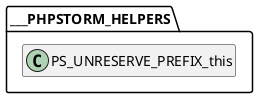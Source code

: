 @startuml
set namespaceSeparator \\
hide members
hide << alias >> circle

class ___PHPSTORM_HELPERS\\PS_UNRESERVE_PREFIX_this
@enduml
